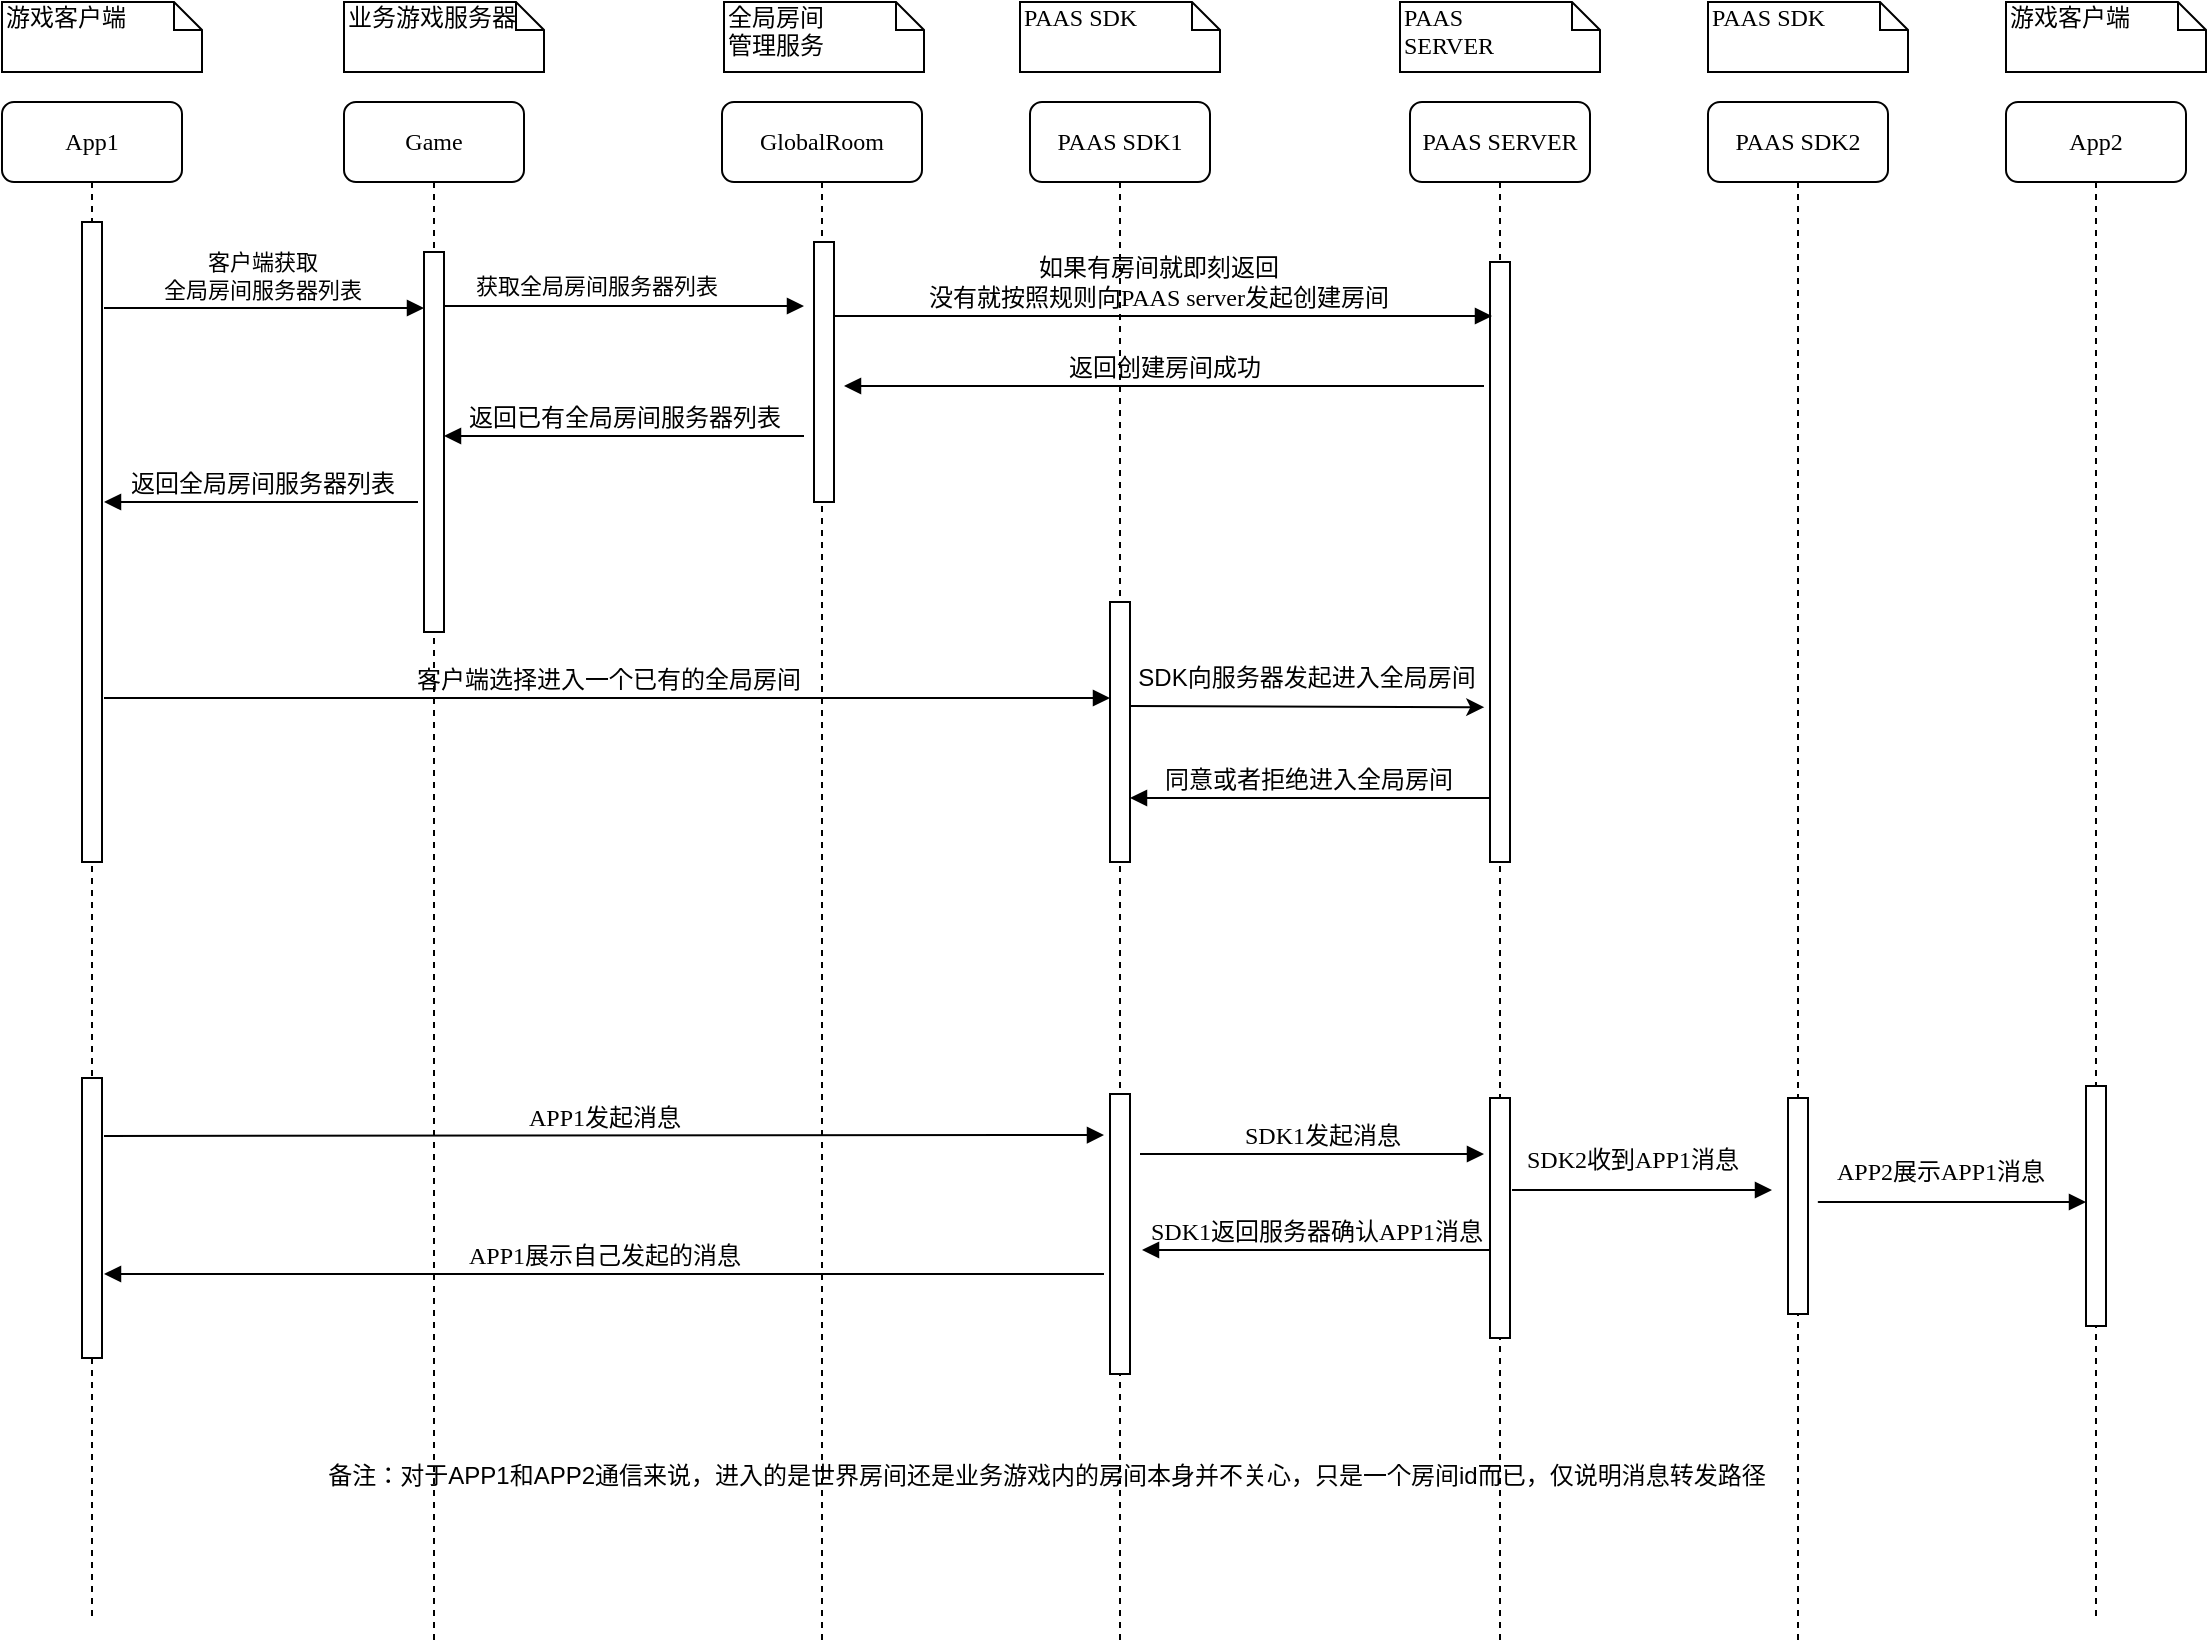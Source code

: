 <mxfile version="14.1.2" type="github">
  <diagram name="Page-1" id="13e1069c-82ec-6db2-03f1-153e76fe0fe0">
    <mxGraphModel dx="5670" dy="1177" grid="1" gridSize="10" guides="1" tooltips="1" connect="1" arrows="1" fold="1" page="1" pageScale="1" pageWidth="1100" pageHeight="850" background="#ffffff" math="0" shadow="0">
      <root>
        <mxCell id="0" />
        <mxCell id="1" parent="0" />
        <mxCell id="7baba1c4bc27f4b0-3" value="Game" style="shape=umlLifeline;perimeter=lifelinePerimeter;whiteSpace=wrap;html=1;container=1;collapsible=0;recursiveResize=0;outlineConnect=0;rounded=1;shadow=0;comic=0;labelBackgroundColor=none;strokeWidth=1;fontFamily=Verdana;fontSize=12;align=center;" parent="1" vertex="1">
          <mxGeometry x="-3129" y="80" width="90" height="770" as="geometry" />
        </mxCell>
        <mxCell id="7baba1c4bc27f4b0-4" value="PAAS SDK1" style="shape=umlLifeline;perimeter=lifelinePerimeter;whiteSpace=wrap;html=1;container=1;collapsible=0;recursiveResize=0;outlineConnect=0;rounded=1;shadow=0;comic=0;labelBackgroundColor=none;strokeWidth=1;fontFamily=Verdana;fontSize=12;align=center;" parent="1" vertex="1">
          <mxGeometry x="-2786" y="80" width="90" height="770" as="geometry" />
        </mxCell>
        <mxCell id="7YiKMo0v-y7mLt2C8tXS-27" value="" style="html=1;points=[];perimeter=orthogonalPerimeter;rounded=0;shadow=0;comic=0;labelBackgroundColor=none;strokeWidth=1;fontFamily=Verdana;fontSize=12;align=center;" parent="7baba1c4bc27f4b0-4" vertex="1">
          <mxGeometry x="40" y="250" width="10" height="130" as="geometry" />
        </mxCell>
        <mxCell id="V6cwjawZBJKuY5wKBzn6-4" value="" style="endArrow=classic;html=1;entryX=-0.286;entryY=0.742;entryDx=0;entryDy=0;entryPerimeter=0;" edge="1" parent="7baba1c4bc27f4b0-4" target="7YiKMo0v-y7mLt2C8tXS-12">
          <mxGeometry width="50" height="50" relative="1" as="geometry">
            <mxPoint x="50" y="302" as="sourcePoint" />
            <mxPoint x="220" y="302" as="targetPoint" />
          </mxGeometry>
        </mxCell>
        <mxCell id="7baba1c4bc27f4b0-5" value="PAAS SERVER" style="shape=umlLifeline;perimeter=lifelinePerimeter;whiteSpace=wrap;html=1;container=1;collapsible=0;recursiveResize=0;outlineConnect=0;rounded=1;shadow=0;comic=0;labelBackgroundColor=none;strokeWidth=1;fontFamily=Verdana;fontSize=12;align=center;" parent="1" vertex="1">
          <mxGeometry x="-2596" y="80" width="90" height="770" as="geometry" />
        </mxCell>
        <mxCell id="7baba1c4bc27f4b0-19" value="" style="html=1;points=[];perimeter=orthogonalPerimeter;rounded=0;shadow=0;comic=0;labelBackgroundColor=none;strokeWidth=1;fontFamily=Verdana;fontSize=12;align=center;" parent="7baba1c4bc27f4b0-5" vertex="1">
          <mxGeometry x="40" y="498" width="10" height="120" as="geometry" />
        </mxCell>
        <mxCell id="7YiKMo0v-y7mLt2C8tXS-12" value="" style="html=1;points=[];perimeter=orthogonalPerimeter;rounded=0;shadow=0;comic=0;labelBackgroundColor=none;strokeWidth=1;fontFamily=Verdana;fontSize=12;align=center;" parent="7baba1c4bc27f4b0-5" vertex="1">
          <mxGeometry x="40" y="80" width="10" height="300" as="geometry" />
        </mxCell>
        <mxCell id="7YiKMo0v-y7mLt2C8tXS-61" value="如果有房间就即刻返回&lt;br&gt;没有就按照规则向PAAS server发起创建房间" style="html=1;verticalAlign=bottom;endArrow=block;labelBackgroundColor=none;fontFamily=Verdana;fontSize=12;edgeStyle=elbowEdgeStyle;elbow=vertical;" parent="7baba1c4bc27f4b0-5" edge="1" source="7YiKMo0v-y7mLt2C8tXS-34">
          <mxGeometry relative="1" as="geometry">
            <mxPoint x="-351.5" y="107.98" as="sourcePoint" />
            <Array as="points">
              <mxPoint x="27" y="107" />
            </Array>
            <mxPoint x="41" y="107" as="targetPoint" />
          </mxGeometry>
        </mxCell>
        <mxCell id="7baba1c4bc27f4b0-8" value="App1" style="shape=umlLifeline;perimeter=lifelinePerimeter;whiteSpace=wrap;html=1;container=1;collapsible=0;recursiveResize=0;outlineConnect=0;rounded=1;shadow=0;comic=0;labelBackgroundColor=none;strokeWidth=1;fontFamily=Verdana;fontSize=12;align=center;" parent="1" vertex="1">
          <mxGeometry x="-3300" y="80" width="90" height="760" as="geometry" />
        </mxCell>
        <mxCell id="7baba1c4bc27f4b0-9" value="" style="html=1;points=[];perimeter=orthogonalPerimeter;rounded=0;shadow=0;comic=0;labelBackgroundColor=none;strokeWidth=1;fontFamily=Verdana;fontSize=12;align=center;" parent="7baba1c4bc27f4b0-8" vertex="1">
          <mxGeometry x="40" y="60" width="10" height="320" as="geometry" />
        </mxCell>
        <mxCell id="7YiKMo0v-y7mLt2C8tXS-28" value="" style="html=1;points=[];perimeter=orthogonalPerimeter;rounded=0;shadow=0;comic=0;labelBackgroundColor=none;strokeWidth=1;fontFamily=Verdana;fontSize=12;align=center;" parent="7baba1c4bc27f4b0-8" vertex="1">
          <mxGeometry x="40" y="488" width="10" height="140" as="geometry" />
        </mxCell>
        <mxCell id="7baba1c4bc27f4b0-11" value="客户端选择进入一个已有的全局房间" style="html=1;verticalAlign=bottom;endArrow=block;labelBackgroundColor=none;fontFamily=Verdana;fontSize=12;edgeStyle=elbowEdgeStyle;elbow=vertical;" parent="1" edge="1">
          <mxGeometry relative="1" as="geometry">
            <mxPoint x="-3249" y="378" as="sourcePoint" />
            <mxPoint x="-2746" y="378" as="targetPoint" />
            <Array as="points">
              <mxPoint x="-2746" y="378" />
              <mxPoint x="-3221" y="378.08" />
              <mxPoint x="-3211" y="408.08" />
            </Array>
          </mxGeometry>
        </mxCell>
        <mxCell id="7baba1c4bc27f4b0-40" value="游戏客户端" style="shape=note;whiteSpace=wrap;html=1;size=14;verticalAlign=top;align=left;spacingTop=-6;rounded=0;shadow=0;comic=0;labelBackgroundColor=none;strokeWidth=1;fontFamily=Verdana;fontSize=12" parent="1" vertex="1">
          <mxGeometry x="-3300" y="30" width="100" height="35" as="geometry" />
        </mxCell>
        <mxCell id="7baba1c4bc27f4b0-42" value="业务游戏服务器" style="shape=note;whiteSpace=wrap;html=1;size=14;verticalAlign=top;align=left;spacingTop=-6;rounded=0;shadow=0;comic=0;labelBackgroundColor=none;strokeWidth=1;fontFamily=Verdana;fontSize=12" parent="1" vertex="1">
          <mxGeometry x="-3129" y="30" width="100" height="35" as="geometry" />
        </mxCell>
        <mxCell id="7baba1c4bc27f4b0-43" value="PAAS SDK" style="shape=note;whiteSpace=wrap;html=1;size=14;verticalAlign=top;align=left;spacingTop=-6;rounded=0;shadow=0;comic=0;labelBackgroundColor=none;strokeWidth=1;fontFamily=Verdana;fontSize=12" parent="1" vertex="1">
          <mxGeometry x="-2791" y="30" width="100" height="35" as="geometry" />
        </mxCell>
        <mxCell id="7baba1c4bc27f4b0-44" value="PAAS &lt;br&gt;SERVER" style="shape=note;whiteSpace=wrap;html=1;size=14;verticalAlign=top;align=left;spacingTop=-6;rounded=0;shadow=0;comic=0;labelBackgroundColor=none;strokeWidth=1;fontFamily=Verdana;fontSize=12" parent="1" vertex="1">
          <mxGeometry x="-2601" y="30" width="100" height="35" as="geometry" />
        </mxCell>
        <mxCell id="7YiKMo0v-y7mLt2C8tXS-29" value="APP1发起消息" style="html=1;verticalAlign=bottom;endArrow=block;labelBackgroundColor=none;fontFamily=Verdana;fontSize=12;edgeStyle=elbowEdgeStyle;elbow=vertical;" parent="1" edge="1">
          <mxGeometry relative="1" as="geometry">
            <mxPoint x="-3249" y="597" as="sourcePoint" />
            <Array as="points">
              <mxPoint x="-2939" y="596.5" />
            </Array>
            <mxPoint x="-2749" y="597" as="targetPoint" />
          </mxGeometry>
        </mxCell>
        <mxCell id="7YiKMo0v-y7mLt2C8tXS-32" value="APP1展示自己发起的消息" style="html=1;verticalAlign=bottom;endArrow=block;labelBackgroundColor=none;fontFamily=Verdana;fontSize=12;" parent="1" edge="1">
          <mxGeometry relative="1" as="geometry">
            <mxPoint x="-2749" y="666" as="sourcePoint" />
            <mxPoint x="-3249" y="666" as="targetPoint" />
            <Array as="points" />
          </mxGeometry>
        </mxCell>
        <mxCell id="7YiKMo0v-y7mLt2C8tXS-34" value="GlobalRoom" style="shape=umlLifeline;perimeter=lifelinePerimeter;whiteSpace=wrap;html=1;container=1;collapsible=0;recursiveResize=0;outlineConnect=0;rounded=1;shadow=0;comic=0;labelBackgroundColor=none;strokeWidth=1;fontFamily=Verdana;fontSize=12;align=center;" parent="1" vertex="1">
          <mxGeometry x="-2940" y="80" width="100" height="770" as="geometry" />
        </mxCell>
        <mxCell id="7YiKMo0v-y7mLt2C8tXS-56" value="" style="html=1;points=[];perimeter=orthogonalPerimeter;rounded=0;shadow=0;comic=0;labelBackgroundColor=none;strokeWidth=1;fontFamily=Verdana;fontSize=12;align=center;" parent="7YiKMo0v-y7mLt2C8tXS-34" vertex="1">
          <mxGeometry x="46" y="70" width="10" height="130" as="geometry" />
        </mxCell>
        <mxCell id="7YiKMo0v-y7mLt2C8tXS-37" value="全局房间&lt;br&gt;管理服务" style="shape=note;whiteSpace=wrap;html=1;size=14;verticalAlign=top;align=left;spacingTop=-6;rounded=0;shadow=0;comic=0;labelBackgroundColor=none;strokeWidth=1;fontFamily=Verdana;fontSize=12" parent="1" vertex="1">
          <mxGeometry x="-2939" y="30" width="100" height="35" as="geometry" />
        </mxCell>
        <mxCell id="7YiKMo0v-y7mLt2C8tXS-54" value="SDK1返回服务器确认APP1消息" style="html=1;verticalAlign=bottom;endArrow=block;labelBackgroundColor=none;fontFamily=Verdana;fontSize=12;" parent="1" edge="1">
          <mxGeometry relative="1" as="geometry">
            <mxPoint x="-2556" y="654" as="sourcePoint" />
            <mxPoint x="-2730" y="654" as="targetPoint" />
            <Array as="points" />
          </mxGeometry>
        </mxCell>
        <mxCell id="7YiKMo0v-y7mLt2C8tXS-59" value="" style="html=1;verticalAlign=bottom;endArrow=block;labelBackgroundColor=none;fontFamily=Verdana;fontSize=12;edgeStyle=elbowEdgeStyle;elbow=vertical;exitX=0.5;exitY=0.068;exitDx=0;exitDy=0;exitPerimeter=0;" parent="1" edge="1">
          <mxGeometry relative="1" as="geometry">
            <mxPoint x="-3084" y="179.92" as="sourcePoint" />
            <mxPoint x="-2899" y="182" as="targetPoint" />
            <Array as="points">
              <mxPoint x="-2909" y="182" />
              <mxPoint x="-2909" y="182" />
              <mxPoint x="-2909" y="182" />
              <mxPoint x="-2909" y="182" />
              <mxPoint x="-3089" y="222" />
              <mxPoint x="-3164" y="196.08" />
              <mxPoint x="-3154" y="226.08" />
            </Array>
          </mxGeometry>
        </mxCell>
        <mxCell id="7YiKMo0v-y7mLt2C8tXS-60" value="获取全局房间服务器列表" style="edgeLabel;html=1;align=center;verticalAlign=middle;resizable=0;points=[];" parent="7YiKMo0v-y7mLt2C8tXS-59" vertex="1" connectable="0">
          <mxGeometry x="-0.128" y="1" relative="1" as="geometry">
            <mxPoint x="1" y="-9.08" as="offset" />
          </mxGeometry>
        </mxCell>
        <mxCell id="7YiKMo0v-y7mLt2C8tXS-62" value="返回创建房间成功" style="html=1;verticalAlign=bottom;endArrow=block;labelBackgroundColor=none;fontFamily=Verdana;fontSize=12;" parent="1" edge="1">
          <mxGeometry relative="1" as="geometry">
            <mxPoint x="-2559" y="222" as="sourcePoint" />
            <mxPoint x="-2879" y="222" as="targetPoint" />
            <Array as="points">
              <mxPoint x="-2599" y="222" />
            </Array>
          </mxGeometry>
        </mxCell>
        <mxCell id="7YiKMo0v-y7mLt2C8tXS-63" value="返回全局房间服务器列表" style="html=1;verticalAlign=bottom;endArrow=block;labelBackgroundColor=none;fontFamily=Verdana;fontSize=12;exitX=0.2;exitY=0.585;exitDx=0;exitDy=0;exitPerimeter=0;" parent="1" edge="1">
          <mxGeometry relative="1" as="geometry">
            <mxPoint x="-3092" y="280" as="sourcePoint" />
            <mxPoint x="-3249" y="280" as="targetPoint" />
            <Array as="points" />
          </mxGeometry>
        </mxCell>
        <mxCell id="7YiKMo0v-y7mLt2C8tXS-66" value="返回已有全局房间服务器列表" style="html=1;verticalAlign=bottom;endArrow=block;labelBackgroundColor=none;fontFamily=Verdana;fontSize=12;" parent="1" edge="1">
          <mxGeometry relative="1" as="geometry">
            <mxPoint x="-2899" y="247" as="sourcePoint" />
            <mxPoint x="-3079" y="247" as="targetPoint" />
            <Array as="points" />
          </mxGeometry>
        </mxCell>
        <mxCell id="7baba1c4bc27f4b0-13" value="" style="html=1;points=[];perimeter=orthogonalPerimeter;rounded=0;shadow=0;comic=0;labelBackgroundColor=none;strokeWidth=1;fontFamily=Verdana;fontSize=12;align=center;" parent="1" vertex="1">
          <mxGeometry x="-3089" y="155" width="10" height="190" as="geometry" />
        </mxCell>
        <mxCell id="V6cwjawZBJKuY5wKBzn6-1" value="" style="html=1;verticalAlign=bottom;endArrow=block;labelBackgroundColor=none;fontFamily=Verdana;fontSize=12;edgeStyle=elbowEdgeStyle;elbow=vertical;" edge="1" parent="1">
          <mxGeometry relative="1" as="geometry">
            <mxPoint x="-3249" y="183" as="sourcePoint" />
            <mxPoint x="-3089" y="183" as="targetPoint" />
            <Array as="points" />
          </mxGeometry>
        </mxCell>
        <mxCell id="V6cwjawZBJKuY5wKBzn6-2" value="客户端获取&lt;br&gt;全局房间服务器列表" style="edgeLabel;html=1;align=center;verticalAlign=middle;resizable=0;points=[];" vertex="1" connectable="0" parent="V6cwjawZBJKuY5wKBzn6-1">
          <mxGeometry x="-0.128" y="1" relative="1" as="geometry">
            <mxPoint x="9" y="-15.08" as="offset" />
          </mxGeometry>
        </mxCell>
        <mxCell id="V6cwjawZBJKuY5wKBzn6-6" value="SDK1发起消息" style="html=1;verticalAlign=bottom;endArrow=block;labelBackgroundColor=none;fontFamily=Verdana;fontSize=12;edgeStyle=elbowEdgeStyle;elbow=vertical;" edge="1" parent="1">
          <mxGeometry x="0.056" relative="1" as="geometry">
            <mxPoint x="-2731" y="606" as="sourcePoint" />
            <Array as="points" />
            <mxPoint x="-2559" y="606" as="targetPoint" />
            <mxPoint as="offset" />
          </mxGeometry>
        </mxCell>
        <mxCell id="V6cwjawZBJKuY5wKBzn6-7" value="同意或者拒绝进入全局房间" style="html=1;verticalAlign=bottom;endArrow=block;labelBackgroundColor=none;fontFamily=Verdana;fontSize=12;edgeStyle=elbowEdgeStyle;elbow=vertical;" edge="1" parent="1">
          <mxGeometry x="0.024" relative="1" as="geometry">
            <mxPoint x="-2556" y="428" as="sourcePoint" />
            <Array as="points">
              <mxPoint x="-2696" y="428" />
              <mxPoint x="-2716" y="418" />
              <mxPoint x="-2726" y="408" />
              <mxPoint x="-2716" y="418" />
              <mxPoint x="-2726" y="418" />
              <mxPoint x="-2676" y="418" />
              <mxPoint x="-2696" y="398" />
              <mxPoint x="-2562" y="428" />
            </Array>
            <mxPoint x="-2736" y="428" as="targetPoint" />
            <mxPoint x="1" as="offset" />
          </mxGeometry>
        </mxCell>
        <mxCell id="V6cwjawZBJKuY5wKBzn6-8" value="" style="html=1;points=[];perimeter=orthogonalPerimeter;rounded=0;shadow=0;comic=0;labelBackgroundColor=none;strokeWidth=1;fontFamily=Verdana;fontSize=12;align=center;" vertex="1" parent="1">
          <mxGeometry x="-2746" y="576" width="10" height="140" as="geometry" />
        </mxCell>
        <mxCell id="V6cwjawZBJKuY5wKBzn6-11" value="游戏客户端&lt;br&gt;" style="shape=note;whiteSpace=wrap;html=1;size=14;verticalAlign=top;align=left;spacingTop=-6;rounded=0;shadow=0;comic=0;labelBackgroundColor=none;strokeWidth=1;fontFamily=Verdana;fontSize=12" vertex="1" parent="1">
          <mxGeometry x="-2298" y="30" width="100" height="35" as="geometry" />
        </mxCell>
        <mxCell id="V6cwjawZBJKuY5wKBzn6-12" value="App2" style="shape=umlLifeline;perimeter=lifelinePerimeter;whiteSpace=wrap;html=1;container=1;collapsible=0;recursiveResize=0;outlineConnect=0;rounded=1;shadow=0;comic=0;labelBackgroundColor=none;strokeWidth=1;fontFamily=Verdana;fontSize=12;align=center;" vertex="1" parent="1">
          <mxGeometry x="-2298" y="80" width="90" height="760" as="geometry" />
        </mxCell>
        <mxCell id="V6cwjawZBJKuY5wKBzn6-14" value="" style="html=1;points=[];perimeter=orthogonalPerimeter;rounded=0;shadow=0;comic=0;labelBackgroundColor=none;strokeWidth=1;fontFamily=Verdana;fontSize=12;align=center;" vertex="1" parent="V6cwjawZBJKuY5wKBzn6-12">
          <mxGeometry x="40" y="492" width="10" height="120" as="geometry" />
        </mxCell>
        <mxCell id="V6cwjawZBJKuY5wKBzn6-15" value="PAAS SDK" style="shape=note;whiteSpace=wrap;html=1;size=14;verticalAlign=top;align=left;spacingTop=-6;rounded=0;shadow=0;comic=0;labelBackgroundColor=none;strokeWidth=1;fontFamily=Verdana;fontSize=12" vertex="1" parent="1">
          <mxGeometry x="-2447" y="30" width="100" height="35" as="geometry" />
        </mxCell>
        <mxCell id="V6cwjawZBJKuY5wKBzn6-16" value="PAAS SDK2" style="shape=umlLifeline;perimeter=lifelinePerimeter;whiteSpace=wrap;html=1;container=1;collapsible=0;recursiveResize=0;outlineConnect=0;rounded=1;shadow=0;comic=0;labelBackgroundColor=none;strokeWidth=1;fontFamily=Verdana;fontSize=12;align=center;" vertex="1" parent="1">
          <mxGeometry x="-2447" y="80" width="90" height="770" as="geometry" />
        </mxCell>
        <mxCell id="V6cwjawZBJKuY5wKBzn6-19" value="" style="html=1;points=[];perimeter=orthogonalPerimeter;rounded=0;shadow=0;comic=0;labelBackgroundColor=none;strokeWidth=1;fontFamily=Verdana;fontSize=12;align=center;" vertex="1" parent="V6cwjawZBJKuY5wKBzn6-16">
          <mxGeometry x="40" y="498" width="10" height="108" as="geometry" />
        </mxCell>
        <mxCell id="V6cwjawZBJKuY5wKBzn6-21" value="SDK2收到APP1消息" style="html=1;verticalAlign=bottom;endArrow=block;labelBackgroundColor=none;fontFamily=Verdana;fontSize=12;edgeStyle=elbowEdgeStyle;elbow=vertical;" edge="1" parent="V6cwjawZBJKuY5wKBzn6-16">
          <mxGeometry x="-0.077" y="6" relative="1" as="geometry">
            <mxPoint x="-98" y="544" as="sourcePoint" />
            <Array as="points" />
            <mxPoint x="32" y="544" as="targetPoint" />
            <mxPoint as="offset" />
          </mxGeometry>
        </mxCell>
        <mxCell id="V6cwjawZBJKuY5wKBzn6-22" value="APP2展示APP1消息" style="html=1;verticalAlign=bottom;endArrow=block;labelBackgroundColor=none;fontFamily=Verdana;fontSize=12;edgeStyle=elbowEdgeStyle;elbow=vertical;" edge="1" parent="1" target="V6cwjawZBJKuY5wKBzn6-14">
          <mxGeometry y="6" relative="1" as="geometry">
            <mxPoint x="-2385" y="630" as="sourcePoint" />
            <Array as="points">
              <mxPoint x="-2395" y="630" />
              <mxPoint x="-2265" y="630" />
            </Array>
            <mxPoint x="-2385" y="630" as="targetPoint" />
            <mxPoint as="offset" />
          </mxGeometry>
        </mxCell>
        <mxCell id="V6cwjawZBJKuY5wKBzn6-25" value="SDK向服务器发起进入全局房间" style="text;html=1;align=center;verticalAlign=middle;resizable=0;points=[];autosize=1;" vertex="1" parent="1">
          <mxGeometry x="-2738" y="358" width="180" height="20" as="geometry" />
        </mxCell>
        <mxCell id="V6cwjawZBJKuY5wKBzn6-26" value="备注：对于APP1和APP2通信来说，进入的是世界房间还是业务游戏内的房间本身并不关心，只是一个房间id而已，仅说明消息转发路径" style="text;html=1;align=center;verticalAlign=middle;resizable=0;points=[];autosize=1;" vertex="1" parent="1">
          <mxGeometry x="-3143" y="757" width="730" height="20" as="geometry" />
        </mxCell>
      </root>
    </mxGraphModel>
  </diagram>
</mxfile>
